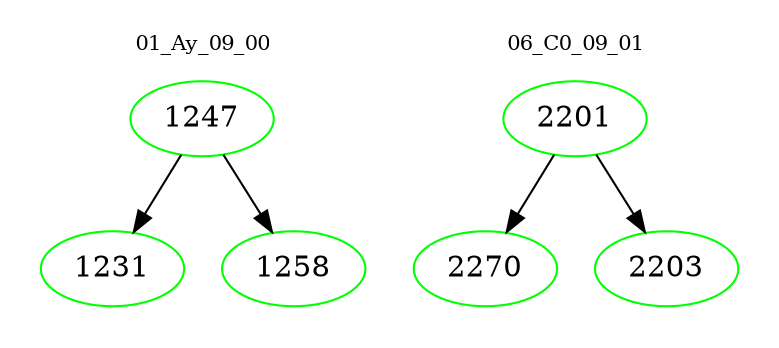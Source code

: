 digraph{
subgraph cluster_0 {
color = white
label = "01_Ay_09_00";
fontsize=10;
T0_1247 [label="1247", color="green"]
T0_1247 -> T0_1231 [color="black"]
T0_1231 [label="1231", color="green"]
T0_1247 -> T0_1258 [color="black"]
T0_1258 [label="1258", color="green"]
}
subgraph cluster_1 {
color = white
label = "06_C0_09_01";
fontsize=10;
T1_2201 [label="2201", color="green"]
T1_2201 -> T1_2270 [color="black"]
T1_2270 [label="2270", color="green"]
T1_2201 -> T1_2203 [color="black"]
T1_2203 [label="2203", color="green"]
}
}

